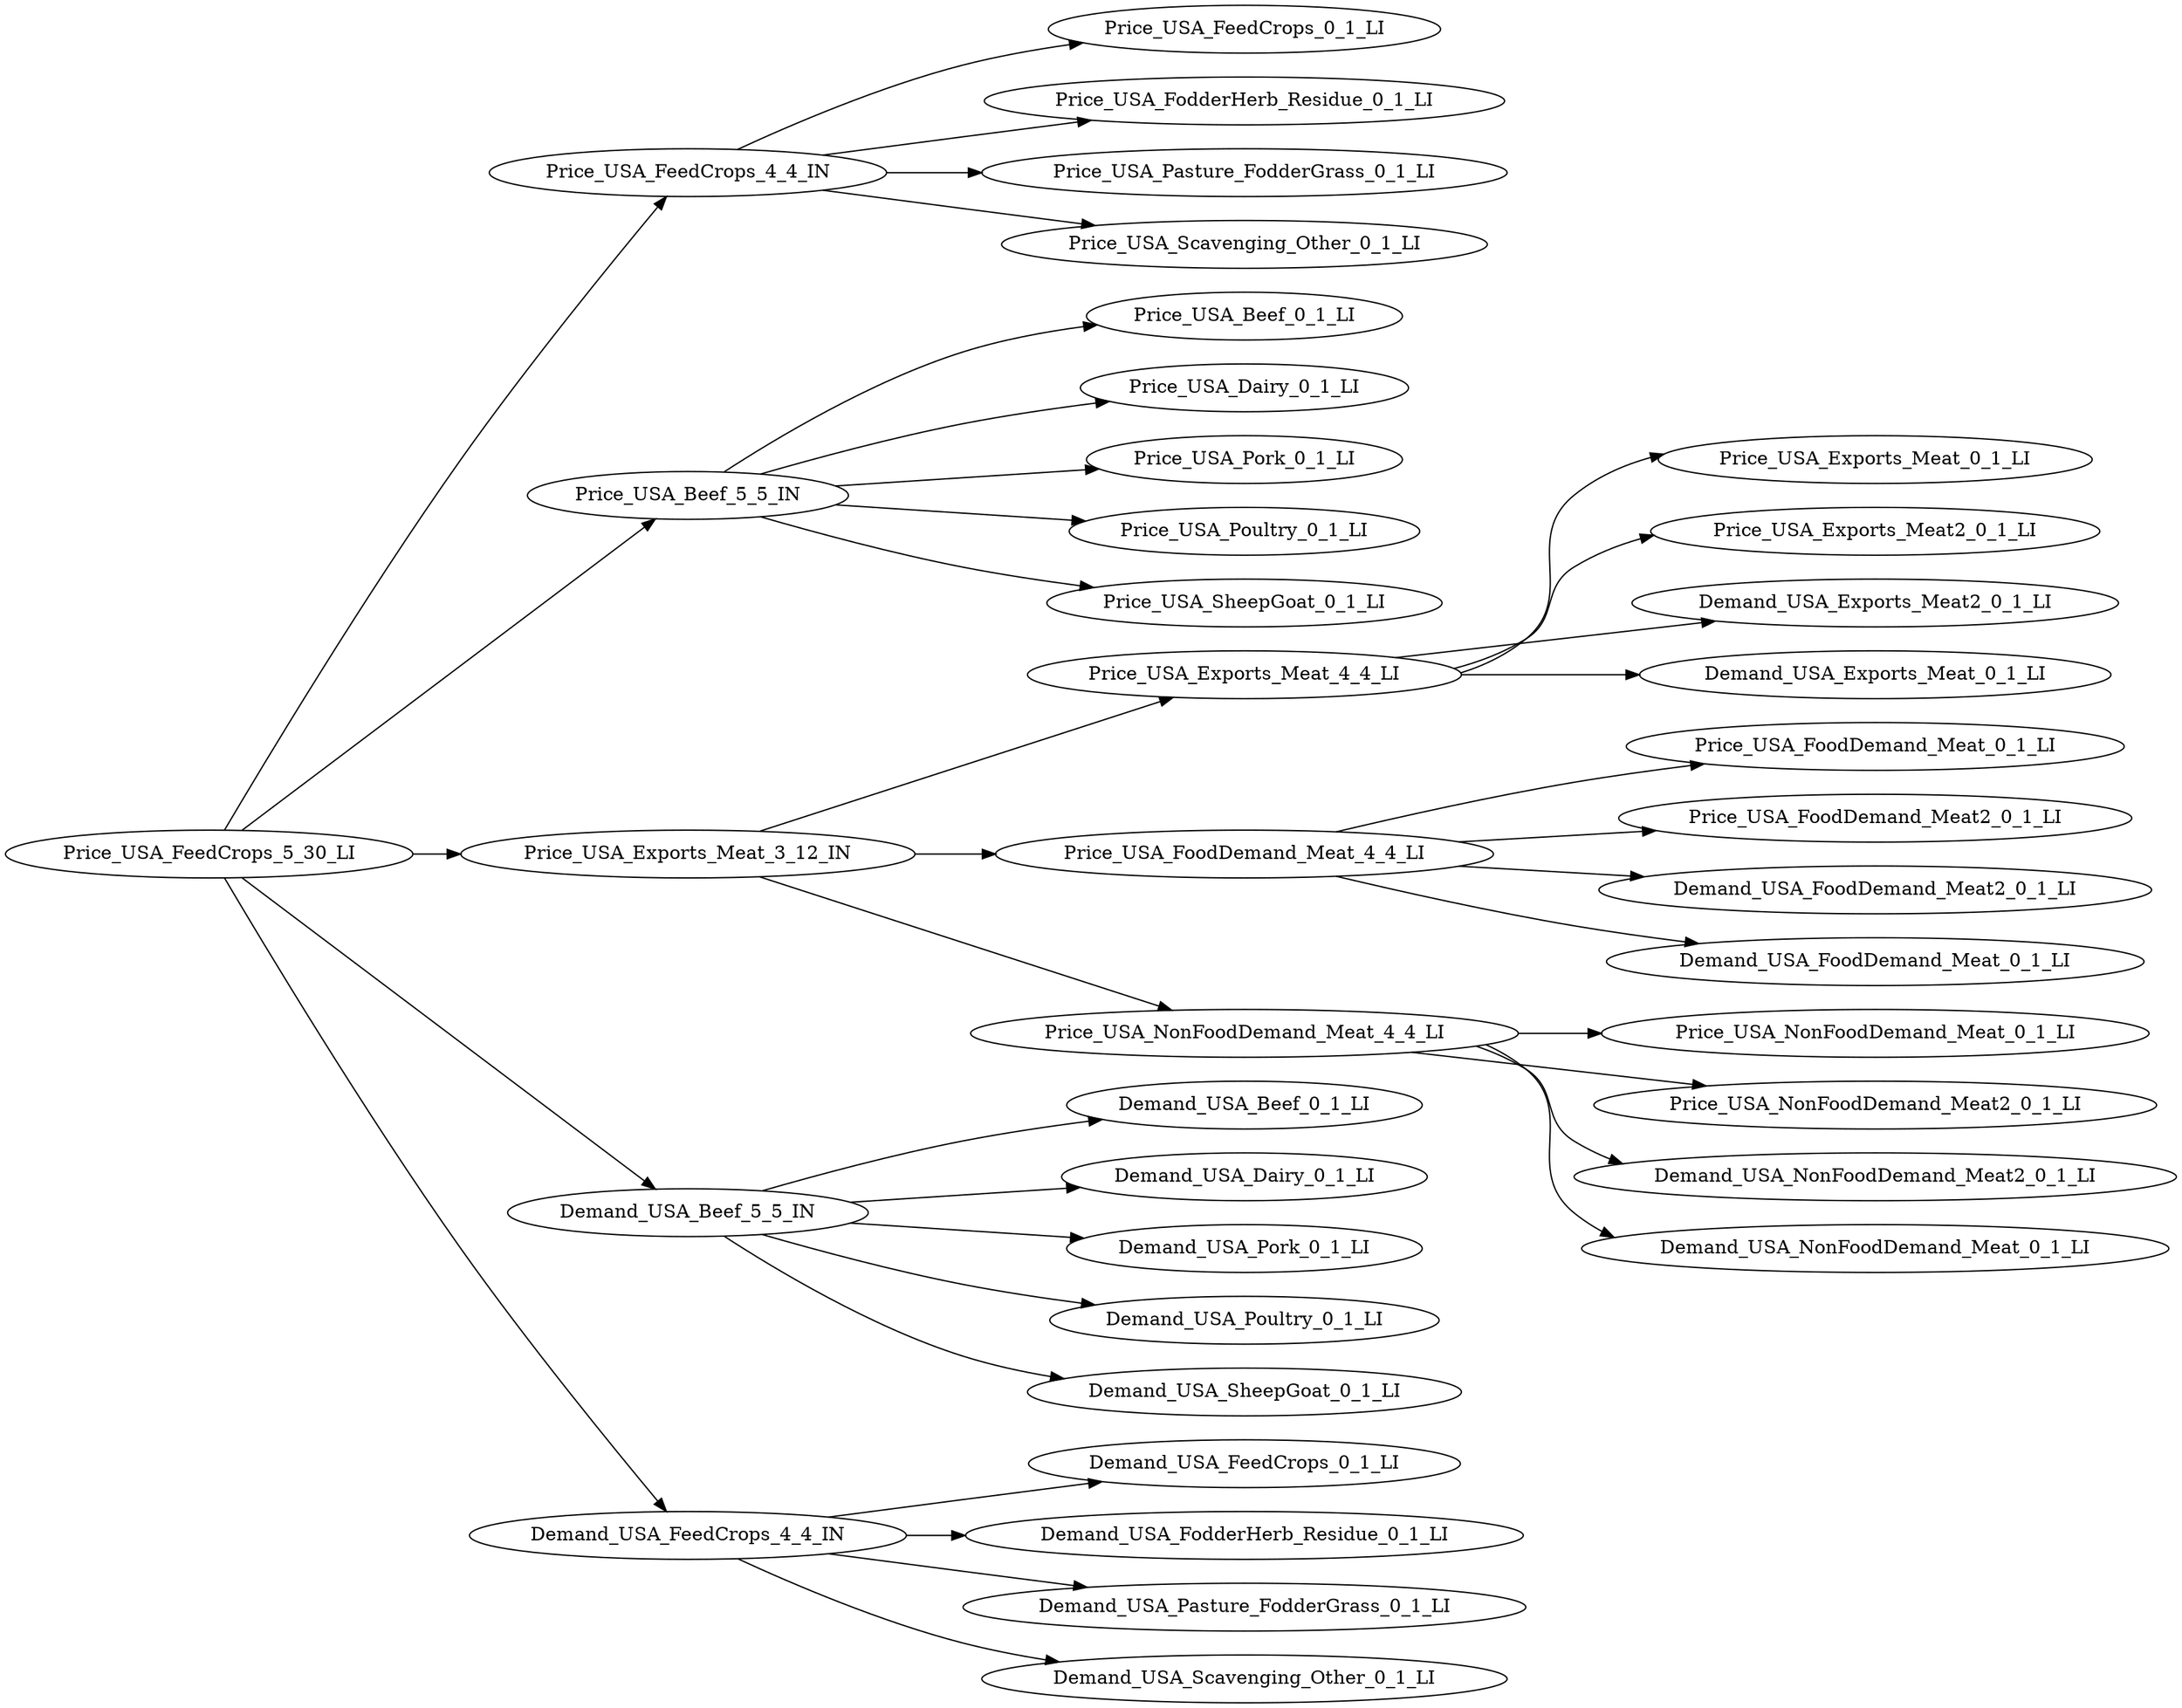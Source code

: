 digraph ClanTree {
rankdir=LR
Price_USA_FeedCrops_5_30_LI -> Price_USA_FeedCrops_4_4_IN;
Price_USA_FeedCrops_4_4_IN -> Price_USA_FeedCrops_0_1_LI;
Price_USA_FeedCrops_4_4_IN -> Price_USA_FodderHerb_Residue_0_1_LI;
Price_USA_FeedCrops_4_4_IN -> Price_USA_Pasture_FodderGrass_0_1_LI;
Price_USA_FeedCrops_4_4_IN -> Price_USA_Scavenging_Other_0_1_LI;
Price_USA_FeedCrops_5_30_LI -> Price_USA_Beef_5_5_IN;
Price_USA_Beef_5_5_IN -> Price_USA_Beef_0_1_LI;
Price_USA_Beef_5_5_IN -> Price_USA_Dairy_0_1_LI;
Price_USA_Beef_5_5_IN -> Price_USA_Pork_0_1_LI;
Price_USA_Beef_5_5_IN -> Price_USA_Poultry_0_1_LI;
Price_USA_Beef_5_5_IN -> Price_USA_SheepGoat_0_1_LI;
Price_USA_FeedCrops_5_30_LI -> Price_USA_Exports_Meat_3_12_IN;
Price_USA_Exports_Meat_3_12_IN -> Price_USA_Exports_Meat_4_4_LI;
Price_USA_Exports_Meat_4_4_LI -> Price_USA_Exports_Meat_0_1_LI;
Price_USA_Exports_Meat_4_4_LI -> Price_USA_Exports_Meat2_0_1_LI;
Price_USA_Exports_Meat_4_4_LI -> Demand_USA_Exports_Meat2_0_1_LI;
Price_USA_Exports_Meat_4_4_LI -> Demand_USA_Exports_Meat_0_1_LI;
Price_USA_Exports_Meat_3_12_IN -> Price_USA_FoodDemand_Meat_4_4_LI;
Price_USA_FoodDemand_Meat_4_4_LI -> Price_USA_FoodDemand_Meat_0_1_LI;
Price_USA_FoodDemand_Meat_4_4_LI -> Price_USA_FoodDemand_Meat2_0_1_LI;
Price_USA_FoodDemand_Meat_4_4_LI -> Demand_USA_FoodDemand_Meat2_0_1_LI;
Price_USA_FoodDemand_Meat_4_4_LI -> Demand_USA_FoodDemand_Meat_0_1_LI;
Price_USA_Exports_Meat_3_12_IN -> Price_USA_NonFoodDemand_Meat_4_4_LI;
Price_USA_NonFoodDemand_Meat_4_4_LI -> Price_USA_NonFoodDemand_Meat_0_1_LI;
Price_USA_NonFoodDemand_Meat_4_4_LI -> Price_USA_NonFoodDemand_Meat2_0_1_LI;
Price_USA_NonFoodDemand_Meat_4_4_LI -> Demand_USA_NonFoodDemand_Meat2_0_1_LI;
Price_USA_NonFoodDemand_Meat_4_4_LI -> Demand_USA_NonFoodDemand_Meat_0_1_LI;
Price_USA_FeedCrops_5_30_LI -> Demand_USA_Beef_5_5_IN;
Demand_USA_Beef_5_5_IN -> Demand_USA_Beef_0_1_LI;
Demand_USA_Beef_5_5_IN -> Demand_USA_Dairy_0_1_LI;
Demand_USA_Beef_5_5_IN -> Demand_USA_Pork_0_1_LI;
Demand_USA_Beef_5_5_IN -> Demand_USA_Poultry_0_1_LI;
Demand_USA_Beef_5_5_IN -> Demand_USA_SheepGoat_0_1_LI;
Price_USA_FeedCrops_5_30_LI -> Demand_USA_FeedCrops_4_4_IN;
Demand_USA_FeedCrops_4_4_IN -> Demand_USA_FeedCrops_0_1_LI;
Demand_USA_FeedCrops_4_4_IN -> Demand_USA_FodderHerb_Residue_0_1_LI;
Demand_USA_FeedCrops_4_4_IN -> Demand_USA_Pasture_FodderGrass_0_1_LI;
Demand_USA_FeedCrops_4_4_IN -> Demand_USA_Scavenging_Other_0_1_LI;
}
